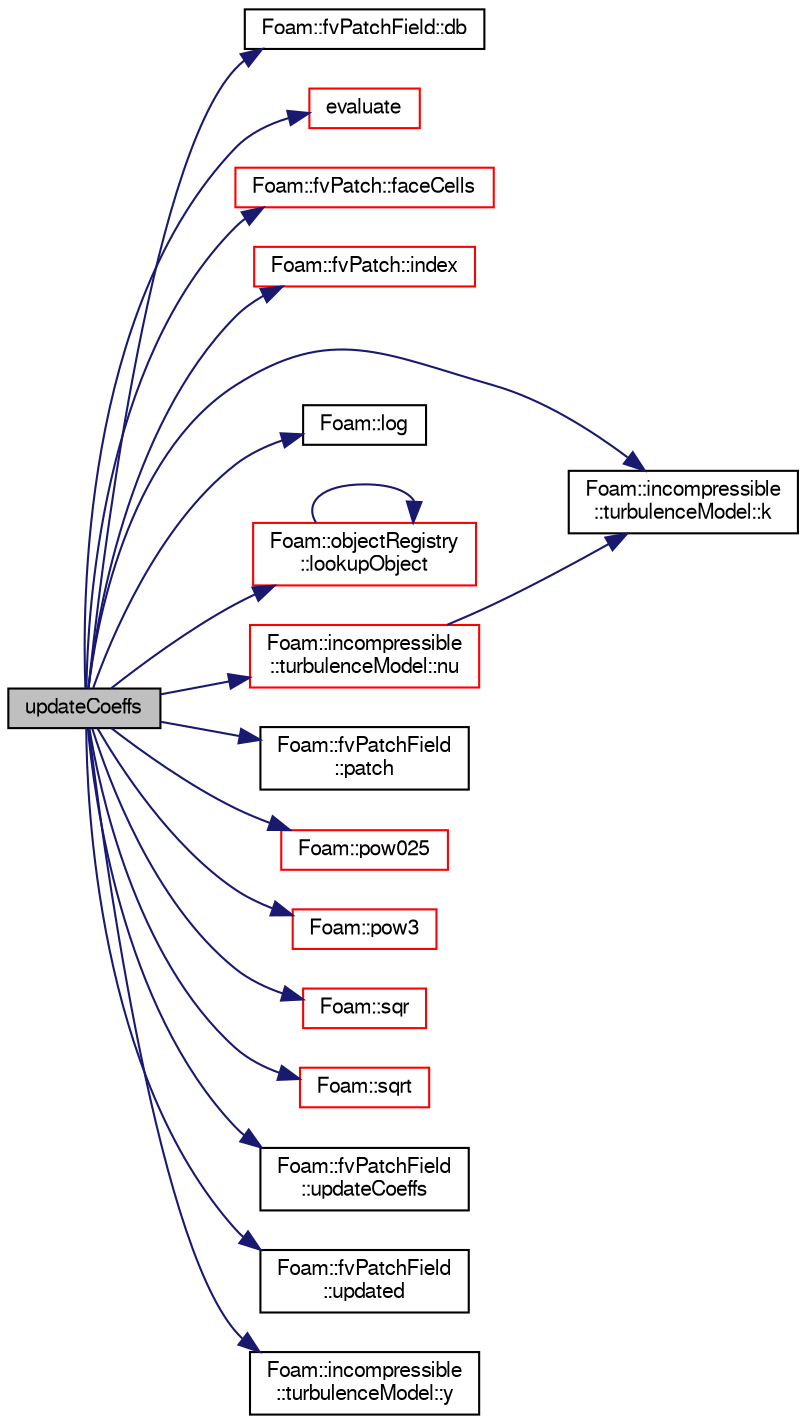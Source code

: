 digraph "updateCoeffs"
{
  bgcolor="transparent";
  edge [fontname="FreeSans",fontsize="10",labelfontname="FreeSans",labelfontsize="10"];
  node [fontname="FreeSans",fontsize="10",shape=record];
  rankdir="LR";
  Node827 [label="updateCoeffs",height=0.2,width=0.4,color="black", fillcolor="grey75", style="filled", fontcolor="black"];
  Node827 -> Node828 [color="midnightblue",fontsize="10",style="solid",fontname="FreeSans"];
  Node828 [label="Foam::fvPatchField::db",height=0.2,width=0.4,color="black",URL="$a22354.html#a65cc75d9f80b1df5c3184fb2274a97f1",tooltip="Return local objectRegistry. "];
  Node827 -> Node829 [color="midnightblue",fontsize="10",style="solid",fontname="FreeSans"];
  Node829 [label="evaluate",height=0.2,width=0.4,color="red",URL="$a30966.html#a96dc99388e664182349d72cdca254c20",tooltip="Evaluate the patchField. "];
  Node827 -> Node831 [color="midnightblue",fontsize="10",style="solid",fontname="FreeSans"];
  Node831 [label="Foam::fvPatch::faceCells",height=0.2,width=0.4,color="red",URL="$a22870.html#afbfac825732ef2770fff4261b4e930e9",tooltip="Return faceCells. "];
  Node827 -> Node835 [color="midnightblue",fontsize="10",style="solid",fontname="FreeSans"];
  Node835 [label="Foam::fvPatch::index",height=0.2,width=0.4,color="red",URL="$a22870.html#a4a438520bb14406481732edc13c119c7",tooltip="Return the index of this patch in the fvBoundaryMesh. "];
  Node827 -> Node837 [color="midnightblue",fontsize="10",style="solid",fontname="FreeSans"];
  Node837 [label="Foam::incompressible\l::turbulenceModel::k",height=0.2,width=0.4,color="black",URL="$a31102.html#a513c40f9ed37e2baed10984c3c4c57a9",tooltip="Return the turbulence kinetic energy. "];
  Node827 -> Node838 [color="midnightblue",fontsize="10",style="solid",fontname="FreeSans"];
  Node838 [label="Foam::log",height=0.2,width=0.4,color="black",URL="$a21124.html#a6e89590da9859ad497977e08f110d4b5"];
  Node827 -> Node839 [color="midnightblue",fontsize="10",style="solid",fontname="FreeSans"];
  Node839 [label="Foam::objectRegistry\l::lookupObject",height=0.2,width=0.4,color="red",URL="$a26326.html#a8b49296f8410366342c524250612c2aa",tooltip="Lookup and return the object of the given Type. "];
  Node839 -> Node839 [color="midnightblue",fontsize="10",style="solid",fontname="FreeSans"];
  Node827 -> Node893 [color="midnightblue",fontsize="10",style="solid",fontname="FreeSans"];
  Node893 [label="Foam::incompressible\l::turbulenceModel::nu",height=0.2,width=0.4,color="red",URL="$a31102.html#aa739f3daeda1884fecc84f2b36a24021",tooltip="Return the laminar viscosity. "];
  Node893 -> Node837 [color="midnightblue",fontsize="10",style="solid",fontname="FreeSans"];
  Node827 -> Node1201 [color="midnightblue",fontsize="10",style="solid",fontname="FreeSans"];
  Node1201 [label="Foam::fvPatchField\l::patch",height=0.2,width=0.4,color="black",URL="$a22354.html#aca0923a4611f6166ffd8fa14d81864a4",tooltip="Return patch. "];
  Node827 -> Node1202 [color="midnightblue",fontsize="10",style="solid",fontname="FreeSans"];
  Node1202 [label="Foam::pow025",height=0.2,width=0.4,color="red",URL="$a21124.html#af8d7dc24dfce32ee37c1210e616966e1"];
  Node827 -> Node1203 [color="midnightblue",fontsize="10",style="solid",fontname="FreeSans"];
  Node1203 [label="Foam::pow3",height=0.2,width=0.4,color="red",URL="$a21124.html#a2e8f5d970ee4fb466536c3c46bae91fe"];
  Node827 -> Node1204 [color="midnightblue",fontsize="10",style="solid",fontname="FreeSans"];
  Node1204 [label="Foam::sqr",height=0.2,width=0.4,color="red",URL="$a21124.html#a277dc11c581d53826ab5090b08f3b17b"];
  Node827 -> Node1205 [color="midnightblue",fontsize="10",style="solid",fontname="FreeSans"];
  Node1205 [label="Foam::sqrt",height=0.2,width=0.4,color="red",URL="$a21124.html#a8616bd62eebf2342a80222fecb1bda71"];
  Node827 -> Node1206 [color="midnightblue",fontsize="10",style="solid",fontname="FreeSans"];
  Node1206 [label="Foam::fvPatchField\l::updateCoeffs",height=0.2,width=0.4,color="black",URL="$a22354.html#a7e24eafac629d3733181cd942d4c902f",tooltip="Update the coefficients associated with the patch field. "];
  Node827 -> Node1207 [color="midnightblue",fontsize="10",style="solid",fontname="FreeSans"];
  Node1207 [label="Foam::fvPatchField\l::updated",height=0.2,width=0.4,color="black",URL="$a22354.html#adb515d6ca9be66613efaaeb72c9709db",tooltip="Return true if the boundary condition has already been updated. "];
  Node827 -> Node1208 [color="midnightblue",fontsize="10",style="solid",fontname="FreeSans"];
  Node1208 [label="Foam::incompressible\l::turbulenceModel::y",height=0.2,width=0.4,color="black",URL="$a31102.html#a152c527a6b3137685b03893a7a3a73eb",tooltip="Return the near wall distances. "];
}
